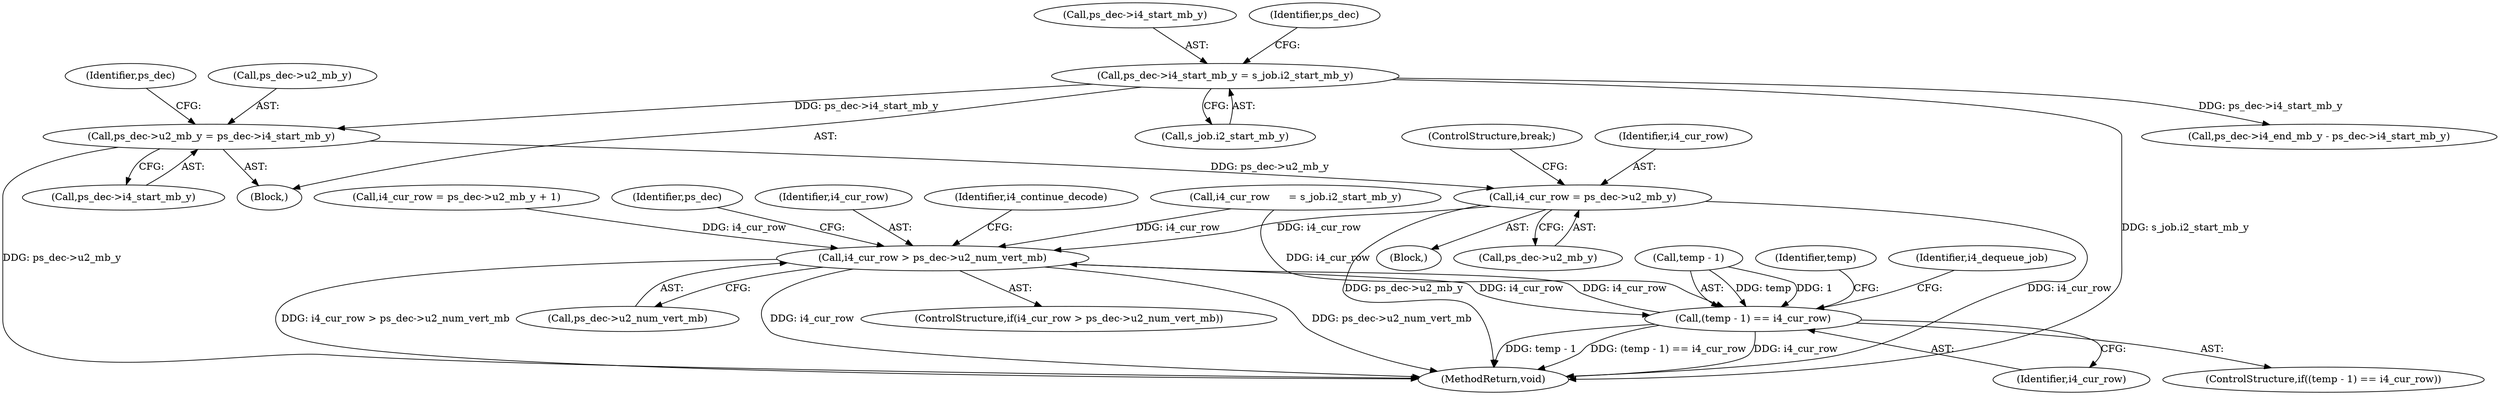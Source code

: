 digraph "0_Android_ba604d336b40fd4bde1622f64d67135bdbd61301@pointer" {
"1000222" [label="(Call,ps_dec->u2_mb_y = ps_dec->i4_start_mb_y)"];
"1000203" [label="(Call,ps_dec->i4_start_mb_y = s_job.i2_start_mb_y)"];
"1000362" [label="(Call,i4_cur_row = ps_dec->u2_mb_y)"];
"1000127" [label="(Call,i4_cur_row > ps_dec->u2_num_vert_mb)"];
"1000345" [label="(Call,(temp - 1) == i4_cur_row)"];
"1000128" [label="(Identifier,i4_cur_row)"];
"1000142" [label="(Identifier,ps_dec)"];
"1000372" [label="(ControlStructure,break;)"];
"1000234" [label="(Call,ps_dec->i4_end_mb_y - ps_dec->i4_start_mb_y)"];
"1000362" [label="(Call,i4_cur_row = ps_dec->u2_mb_y)"];
"1000203" [label="(Call,ps_dec->i4_start_mb_y = s_job.i2_start_mb_y)"];
"1000361" [label="(Block,)"];
"1000345" [label="(Call,(temp - 1) == i4_cur_row)"];
"1000226" [label="(Call,ps_dec->i4_start_mb_y)"];
"1000364" [label="(Call,ps_dec->u2_mb_y)"];
"1000346" [label="(Call,temp - 1)"];
"1000477" [label="(MethodReturn,void)"];
"1000357" [label="(Identifier,temp)"];
"1000204" [label="(Call,ps_dec->i4_start_mb_y)"];
"1000363" [label="(Identifier,i4_cur_row)"];
"1000352" [label="(Identifier,i4_dequeue_job)"];
"1000173" [label="(Block,)"];
"1000127" [label="(Call,i4_cur_row > ps_dec->u2_num_vert_mb)"];
"1000222" [label="(Call,ps_dec->u2_mb_y = ps_dec->i4_start_mb_y)"];
"1000207" [label="(Call,s_job.i2_start_mb_y)"];
"1000212" [label="(Identifier,ps_dec)"];
"1000231" [label="(Identifier,ps_dec)"];
"1000198" [label="(Call,i4_cur_row      = s_job.i2_start_mb_y)"];
"1000349" [label="(Identifier,i4_cur_row)"];
"1000223" [label="(Call,ps_dec->u2_mb_y)"];
"1000126" [label="(ControlStructure,if(i4_cur_row > ps_dec->u2_num_vert_mb))"];
"1000129" [label="(Call,ps_dec->u2_num_vert_mb)"];
"1000134" [label="(Identifier,i4_continue_decode)"];
"1000111" [label="(Call,i4_cur_row = ps_dec->u2_mb_y + 1)"];
"1000344" [label="(ControlStructure,if((temp - 1) == i4_cur_row))"];
"1000222" -> "1000173"  [label="AST: "];
"1000222" -> "1000226"  [label="CFG: "];
"1000223" -> "1000222"  [label="AST: "];
"1000226" -> "1000222"  [label="AST: "];
"1000231" -> "1000222"  [label="CFG: "];
"1000222" -> "1000477"  [label="DDG: ps_dec->u2_mb_y"];
"1000203" -> "1000222"  [label="DDG: ps_dec->i4_start_mb_y"];
"1000222" -> "1000362"  [label="DDG: ps_dec->u2_mb_y"];
"1000203" -> "1000173"  [label="AST: "];
"1000203" -> "1000207"  [label="CFG: "];
"1000204" -> "1000203"  [label="AST: "];
"1000207" -> "1000203"  [label="AST: "];
"1000212" -> "1000203"  [label="CFG: "];
"1000203" -> "1000477"  [label="DDG: s_job.i2_start_mb_y"];
"1000203" -> "1000234"  [label="DDG: ps_dec->i4_start_mb_y"];
"1000362" -> "1000361"  [label="AST: "];
"1000362" -> "1000364"  [label="CFG: "];
"1000363" -> "1000362"  [label="AST: "];
"1000364" -> "1000362"  [label="AST: "];
"1000372" -> "1000362"  [label="CFG: "];
"1000362" -> "1000477"  [label="DDG: ps_dec->u2_mb_y"];
"1000362" -> "1000477"  [label="DDG: i4_cur_row"];
"1000362" -> "1000127"  [label="DDG: i4_cur_row"];
"1000127" -> "1000126"  [label="AST: "];
"1000127" -> "1000129"  [label="CFG: "];
"1000128" -> "1000127"  [label="AST: "];
"1000129" -> "1000127"  [label="AST: "];
"1000134" -> "1000127"  [label="CFG: "];
"1000142" -> "1000127"  [label="CFG: "];
"1000127" -> "1000477"  [label="DDG: ps_dec->u2_num_vert_mb"];
"1000127" -> "1000477"  [label="DDG: i4_cur_row > ps_dec->u2_num_vert_mb"];
"1000127" -> "1000477"  [label="DDG: i4_cur_row"];
"1000345" -> "1000127"  [label="DDG: i4_cur_row"];
"1000111" -> "1000127"  [label="DDG: i4_cur_row"];
"1000198" -> "1000127"  [label="DDG: i4_cur_row"];
"1000127" -> "1000345"  [label="DDG: i4_cur_row"];
"1000345" -> "1000344"  [label="AST: "];
"1000345" -> "1000349"  [label="CFG: "];
"1000346" -> "1000345"  [label="AST: "];
"1000349" -> "1000345"  [label="AST: "];
"1000352" -> "1000345"  [label="CFG: "];
"1000357" -> "1000345"  [label="CFG: "];
"1000345" -> "1000477"  [label="DDG: i4_cur_row"];
"1000345" -> "1000477"  [label="DDG: temp - 1"];
"1000345" -> "1000477"  [label="DDG: (temp - 1) == i4_cur_row"];
"1000346" -> "1000345"  [label="DDG: temp"];
"1000346" -> "1000345"  [label="DDG: 1"];
"1000198" -> "1000345"  [label="DDG: i4_cur_row"];
}
